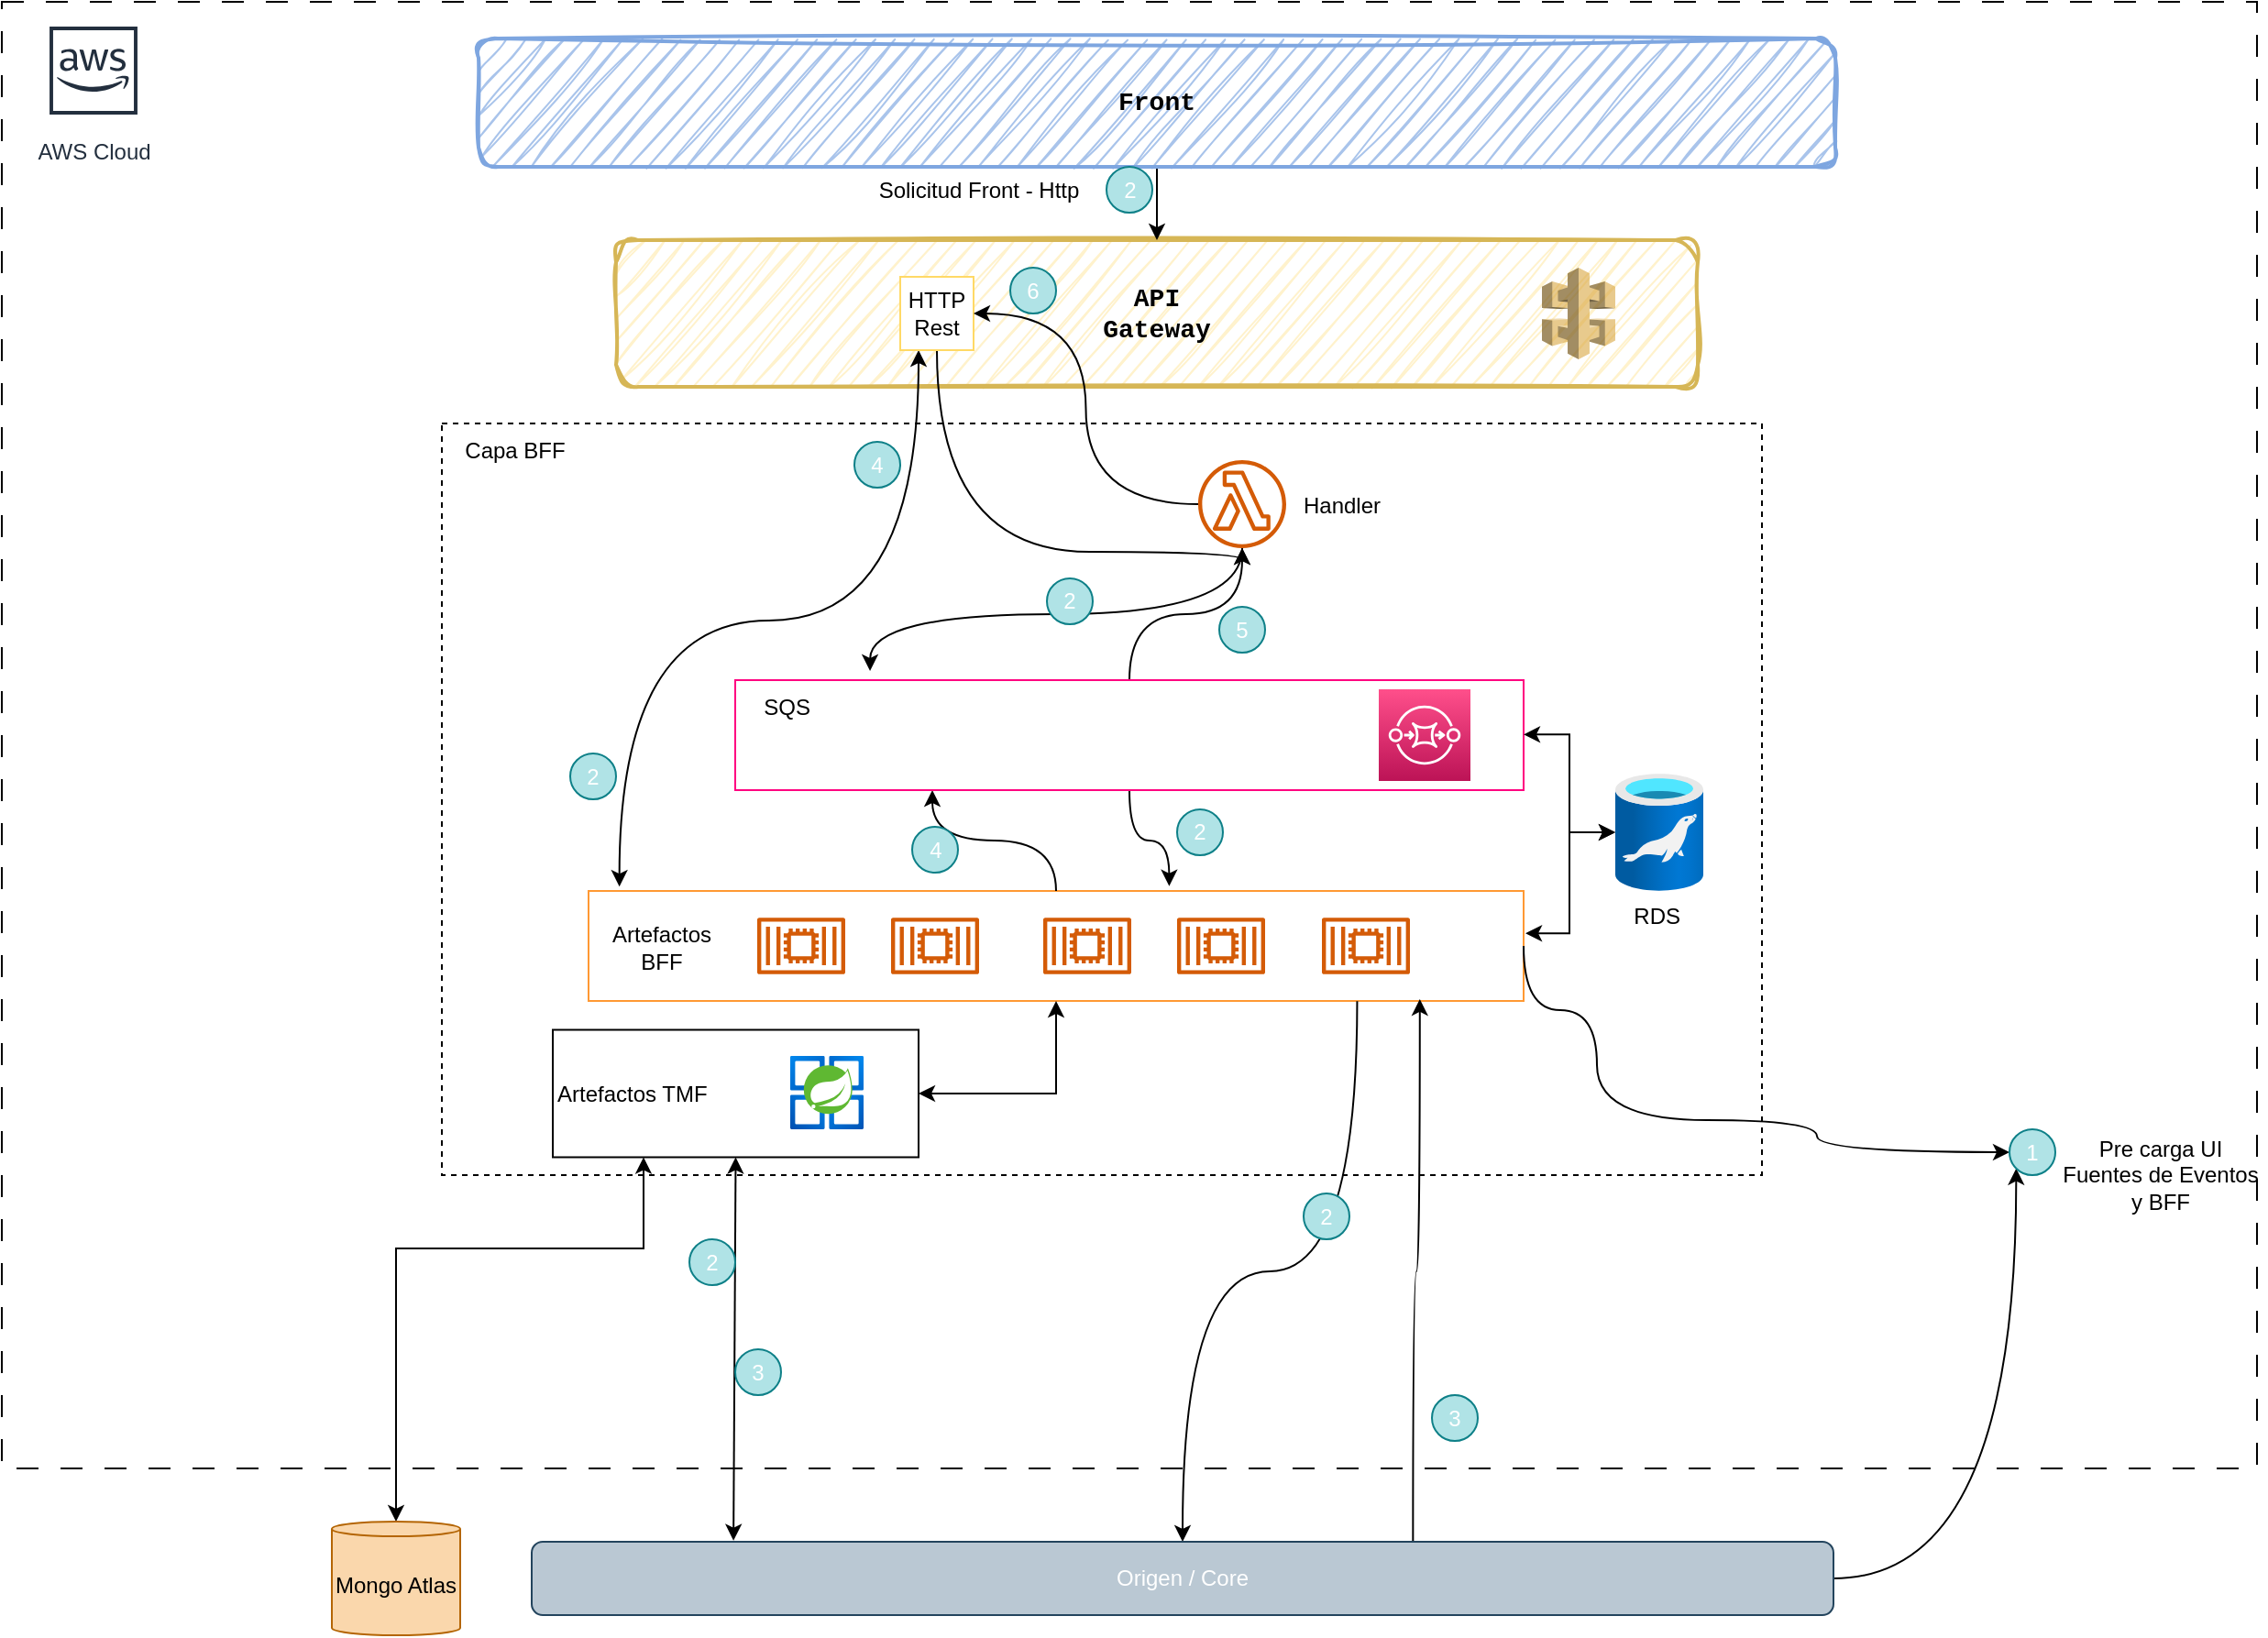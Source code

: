 <mxfile version="21.7.4" type="github">
  <diagram name="Página-1" id="j28CgCLm0zlX5Y3vUb_f">
    <mxGraphModel dx="1555" dy="423" grid="1" gridSize="10" guides="1" tooltips="1" connect="1" arrows="1" fold="1" page="1" pageScale="1" pageWidth="827" pageHeight="1169" math="0" shadow="0">
      <root>
        <mxCell id="0" />
        <mxCell id="1" parent="0" />
        <mxCell id="30X6FnK1sthkGadfS2QK-56" value="" style="rounded=0;whiteSpace=wrap;html=1;dashed=1;dashPattern=12 12;fillColor=none;" parent="1" vertex="1">
          <mxGeometry x="-250" y="10" width="1230" height="800" as="geometry" />
        </mxCell>
        <mxCell id="30X6FnK1sthkGadfS2QK-7" value="" style="rounded=0;whiteSpace=wrap;html=1;shadow=0;dashed=1;fillStyle=hatch;align=left;" parent="1" vertex="1">
          <mxGeometry x="-10" y="240" width="720" height="410" as="geometry" />
        </mxCell>
        <mxCell id="30X6FnK1sthkGadfS2QK-20" value="" style="rounded=0;whiteSpace=wrap;html=1;strokeColor=#FF9933;" parent="1" vertex="1">
          <mxGeometry x="70" y="495" width="510" height="60" as="geometry" />
        </mxCell>
        <mxCell id="30X6FnK1sthkGadfS2QK-40" style="edgeStyle=orthogonalEdgeStyle;rounded=0;orthogonalLoop=1;jettySize=auto;html=1;entryX=0.25;entryY=1;entryDx=0;entryDy=0;curved=1;exitX=0.5;exitY=0;exitDx=0;exitDy=0;" parent="1" target="30X6FnK1sthkGadfS2QK-15" edge="1" source="30X6FnK1sthkGadfS2QK-20">
          <mxGeometry relative="1" as="geometry">
            <mxPoint x="525" y="495" as="sourcePoint" />
          </mxGeometry>
        </mxCell>
        <mxCell id="30X6FnK1sthkGadfS2QK-36" style="edgeStyle=orthogonalEdgeStyle;rounded=0;orthogonalLoop=1;jettySize=auto;html=1;exitX=0.5;exitY=0;exitDx=0;exitDy=0;curved=1;" parent="1" source="30X6FnK1sthkGadfS2QK-15" target="30X6FnK1sthkGadfS2QK-10" edge="1">
          <mxGeometry relative="1" as="geometry">
            <mxPoint x="380" y="350" as="targetPoint" />
          </mxGeometry>
        </mxCell>
        <mxCell id="30X6FnK1sthkGadfS2QK-39" style="edgeStyle=orthogonalEdgeStyle;rounded=0;orthogonalLoop=1;jettySize=auto;html=1;entryX=0.621;entryY=-0.044;entryDx=0;entryDy=0;curved=1;entryPerimeter=0;" parent="1" source="30X6FnK1sthkGadfS2QK-15" edge="1" target="30X6FnK1sthkGadfS2QK-20">
          <mxGeometry relative="1" as="geometry">
            <mxPoint x="525" y="495" as="targetPoint" />
          </mxGeometry>
        </mxCell>
        <mxCell id="30X6FnK1sthkGadfS2QK-15" value="" style="rounded=0;whiteSpace=wrap;html=1;strokeColor=#FF0080;" parent="1" vertex="1">
          <mxGeometry x="150" y="380" width="430" height="60" as="geometry" />
        </mxCell>
        <mxCell id="30X6FnK1sthkGadfS2QK-1" value="&lt;font style=&quot;font-size: 14px;&quot; face=&quot;Courier New&quot;&gt;&lt;b&gt;API&lt;br&gt;Gateway&lt;/b&gt;&lt;/font&gt;" style="rounded=1;whiteSpace=wrap;html=1;fillColor=#fff2cc;strokeColor=#d6b656;strokeWidth=2;sketch=1;curveFitting=1;jiggle=2;" parent="1" vertex="1">
          <mxGeometry x="85" y="140" width="590" height="80" as="geometry" />
        </mxCell>
        <mxCell id="30X6FnK1sthkGadfS2QK-2" value="" style="outlineConnect=0;dashed=0;verticalLabelPosition=bottom;verticalAlign=top;align=center;html=1;shape=mxgraph.aws3.api_gateway;fillColor=#D9A741;gradientColor=none;opacity=60;" parent="1" vertex="1">
          <mxGeometry x="590" y="155" width="40" height="50" as="geometry" />
        </mxCell>
        <mxCell id="30X6FnK1sthkGadfS2QK-5" style="edgeStyle=orthogonalEdgeStyle;rounded=0;orthogonalLoop=1;jettySize=auto;html=1;entryX=0.5;entryY=0;entryDx=0;entryDy=0;" parent="1" source="30X6FnK1sthkGadfS2QK-3" target="30X6FnK1sthkGadfS2QK-1" edge="1">
          <mxGeometry relative="1" as="geometry" />
        </mxCell>
        <mxCell id="30X6FnK1sthkGadfS2QK-3" value="&lt;font face=&quot;Courier New&quot;&gt;&lt;span style=&quot;font-size: 14px;&quot;&gt;&lt;b&gt;Front&lt;/b&gt;&lt;/span&gt;&lt;/font&gt;" style="rounded=1;whiteSpace=wrap;html=1;fillColor=#A9C4EB;strokeColor=#7EA6E0;strokeWidth=2;sketch=1;curveFitting=1;jiggle=2;" parent="1" vertex="1">
          <mxGeometry x="10" y="30" width="740" height="70" as="geometry" />
        </mxCell>
        <mxCell id="30X6FnK1sthkGadfS2QK-11" style="edgeStyle=orthogonalEdgeStyle;rounded=0;orthogonalLoop=1;jettySize=auto;html=1;curved=1;" parent="1" source="30X6FnK1sthkGadfS2QK-6" target="30X6FnK1sthkGadfS2QK-10" edge="1">
          <mxGeometry relative="1" as="geometry">
            <Array as="points">
              <mxPoint x="260" y="310" />
            </Array>
          </mxGeometry>
        </mxCell>
        <mxCell id="30X6FnK1sthkGadfS2QK-23" style="edgeStyle=orthogonalEdgeStyle;rounded=0;orthogonalLoop=1;jettySize=auto;html=1;exitX=0.25;exitY=1;exitDx=0;exitDy=0;curved=1;entryX=0.033;entryY=-0.04;entryDx=0;entryDy=0;entryPerimeter=0;startArrow=classic;startFill=1;" parent="1" source="30X6FnK1sthkGadfS2QK-6" target="30X6FnK1sthkGadfS2QK-20" edge="1">
          <mxGeometry relative="1" as="geometry" />
        </mxCell>
        <mxCell id="30X6FnK1sthkGadfS2QK-6" value="HTTP Rest" style="rounded=0;whiteSpace=wrap;html=1;strokeColor=#FFD966;" parent="1" vertex="1">
          <mxGeometry x="240" y="160" width="40" height="40" as="geometry" />
        </mxCell>
        <mxCell id="30X6FnK1sthkGadfS2QK-9" value="Capa BFF" style="text;html=1;strokeColor=none;fillColor=none;align=center;verticalAlign=middle;whiteSpace=wrap;rounded=0;" parent="1" vertex="1">
          <mxGeometry y="240" width="60" height="30" as="geometry" />
        </mxCell>
        <mxCell id="30X6FnK1sthkGadfS2QK-37" style="edgeStyle=orthogonalEdgeStyle;rounded=0;orthogonalLoop=1;jettySize=auto;html=1;entryX=1;entryY=0.5;entryDx=0;entryDy=0;curved=1;" parent="1" source="30X6FnK1sthkGadfS2QK-10" target="30X6FnK1sthkGadfS2QK-6" edge="1">
          <mxGeometry relative="1" as="geometry" />
        </mxCell>
        <mxCell id="30X6FnK1sthkGadfS2QK-65" style="edgeStyle=orthogonalEdgeStyle;rounded=0;orthogonalLoop=1;jettySize=auto;html=1;entryX=0.171;entryY=-0.084;entryDx=0;entryDy=0;entryPerimeter=0;curved=1;" parent="1" source="30X6FnK1sthkGadfS2QK-10" target="30X6FnK1sthkGadfS2QK-15" edge="1">
          <mxGeometry relative="1" as="geometry" />
        </mxCell>
        <mxCell id="30X6FnK1sthkGadfS2QK-10" value="" style="sketch=0;outlineConnect=0;fontColor=#232F3E;gradientColor=none;fillColor=#D45B07;strokeColor=none;dashed=0;verticalLabelPosition=bottom;verticalAlign=top;align=center;html=1;fontSize=12;fontStyle=0;aspect=fixed;pointerEvents=1;shape=mxgraph.aws4.lambda_function;" parent="1" vertex="1">
          <mxGeometry x="402.5" y="260" width="48" height="48" as="geometry" />
        </mxCell>
        <mxCell id="30X6FnK1sthkGadfS2QK-14" value="" style="sketch=0;points=[[0,0,0],[0.25,0,0],[0.5,0,0],[0.75,0,0],[1,0,0],[0,1,0],[0.25,1,0],[0.5,1,0],[0.75,1,0],[1,1,0],[0,0.25,0],[0,0.5,0],[0,0.75,0],[1,0.25,0],[1,0.5,0],[1,0.75,0]];outlineConnect=0;fontColor=#232F3E;gradientColor=#FF4F8B;gradientDirection=north;fillColor=#BC1356;strokeColor=#ffffff;dashed=0;verticalLabelPosition=bottom;verticalAlign=top;align=center;html=1;fontSize=12;fontStyle=0;aspect=fixed;shape=mxgraph.aws4.resourceIcon;resIcon=mxgraph.aws4.sqs;" parent="1" vertex="1">
          <mxGeometry x="501" y="385" width="50" height="50" as="geometry" />
        </mxCell>
        <mxCell id="30X6FnK1sthkGadfS2QK-63" style="edgeStyle=orthogonalEdgeStyle;rounded=0;orthogonalLoop=1;jettySize=auto;html=1;entryX=0;entryY=0.5;entryDx=0;entryDy=0;curved=1;exitX=1;exitY=0.5;exitDx=0;exitDy=0;" parent="1" source="30X6FnK1sthkGadfS2QK-20" target="30X6FnK1sthkGadfS2QK-43" edge="1">
          <mxGeometry relative="1" as="geometry">
            <Array as="points">
              <mxPoint x="580" y="560" />
              <mxPoint x="620" y="560" />
              <mxPoint x="620" y="620" />
              <mxPoint x="740" y="620" />
              <mxPoint x="740" y="638" />
            </Array>
          </mxGeometry>
        </mxCell>
        <mxCell id="30X6FnK1sthkGadfS2QK-16" value="" style="sketch=0;outlineConnect=0;fontColor=#232F3E;gradientColor=none;fillColor=#D45B07;strokeColor=none;dashed=0;verticalLabelPosition=bottom;verticalAlign=top;align=center;html=1;fontSize=12;fontStyle=0;aspect=fixed;pointerEvents=1;shape=mxgraph.aws4.container_2;" parent="1" vertex="1">
          <mxGeometry x="391" y="509.5" width="48" height="31" as="geometry" />
        </mxCell>
        <mxCell id="30X6FnK1sthkGadfS2QK-68" style="edgeStyle=orthogonalEdgeStyle;rounded=0;orthogonalLoop=1;jettySize=auto;html=1;entryX=0.5;entryY=0;entryDx=0;entryDy=0;curved=1;exitX=0.822;exitY=1.002;exitDx=0;exitDy=0;exitPerimeter=0;" parent="1" source="30X6FnK1sthkGadfS2QK-20" target="30X6FnK1sthkGadfS2QK-24" edge="1">
          <mxGeometry relative="1" as="geometry">
            <mxPoint x="525" y="585" as="sourcePoint" />
          </mxGeometry>
        </mxCell>
        <mxCell id="30X6FnK1sthkGadfS2QK-19" value="SQS&amp;nbsp;" style="text;html=1;strokeColor=none;fillColor=none;align=center;verticalAlign=middle;whiteSpace=wrap;rounded=0;" parent="1" vertex="1">
          <mxGeometry x="150" y="380" width="60" height="30" as="geometry" />
        </mxCell>
        <mxCell id="30X6FnK1sthkGadfS2QK-21" value="" style="sketch=0;outlineConnect=0;fontColor=#232F3E;gradientColor=none;fillColor=#D45B07;strokeColor=none;dashed=0;verticalLabelPosition=bottom;verticalAlign=top;align=center;html=1;fontSize=12;fontStyle=0;aspect=fixed;pointerEvents=1;shape=mxgraph.aws4.container_2;" parent="1" vertex="1">
          <mxGeometry x="162" y="509.5" width="48" height="31" as="geometry" />
        </mxCell>
        <mxCell id="30X6FnK1sthkGadfS2QK-70" style="rounded=0;orthogonalLoop=1;jettySize=auto;html=1;exitX=0.5;exitY=1;exitDx=0;exitDy=0;startArrow=classic;startFill=1;entryX=0.155;entryY=-0.016;entryDx=0;entryDy=0;entryPerimeter=0;" parent="1" source="30X6FnK1sthkGadfS2QK-27" target="30X6FnK1sthkGadfS2QK-24" edge="1">
          <mxGeometry relative="1" as="geometry">
            <mxPoint x="155" y="848" as="targetPoint" />
          </mxGeometry>
        </mxCell>
        <mxCell id="30X6FnK1sthkGadfS2QK-22" value="Artefactos BFF" style="text;html=1;strokeColor=none;fillColor=none;align=center;verticalAlign=middle;whiteSpace=wrap;rounded=0;" parent="1" vertex="1">
          <mxGeometry x="80" y="510.5" width="60" height="30" as="geometry" />
        </mxCell>
        <mxCell id="30X6FnK1sthkGadfS2QK-25" style="edgeStyle=orthogonalEdgeStyle;rounded=0;orthogonalLoop=1;jettySize=auto;html=1;curved=1;entryX=0.889;entryY=0.983;entryDx=0;entryDy=0;entryPerimeter=0;exitX=0.677;exitY=0;exitDx=0;exitDy=0;exitPerimeter=0;" parent="1" source="30X6FnK1sthkGadfS2QK-24" target="30X6FnK1sthkGadfS2QK-20" edge="1">
          <mxGeometry relative="1" as="geometry">
            <mxPoint x="565.059" y="555" as="targetPoint" />
            <mxPoint x="524" y="850" as="sourcePoint" />
          </mxGeometry>
        </mxCell>
        <mxCell id="30X6FnK1sthkGadfS2QK-52" style="edgeStyle=orthogonalEdgeStyle;rounded=0;orthogonalLoop=1;jettySize=auto;html=1;entryX=0;entryY=1;entryDx=0;entryDy=0;curved=1;" parent="1" source="30X6FnK1sthkGadfS2QK-24" target="30X6FnK1sthkGadfS2QK-43" edge="1">
          <mxGeometry relative="1" as="geometry" />
        </mxCell>
        <mxCell id="30X6FnK1sthkGadfS2QK-24" value="&lt;font color=&quot;#ffffff&quot;&gt;Origen / Core&lt;/font&gt;" style="rounded=1;whiteSpace=wrap;html=1;fillColor=#bac8d3;strokeColor=#23445d;" parent="1" vertex="1">
          <mxGeometry x="39" y="850" width="710" height="40" as="geometry" />
        </mxCell>
        <mxCell id="8pZqOeu749Rebtgc4Ffc-4" style="edgeStyle=orthogonalEdgeStyle;rounded=0;orthogonalLoop=1;jettySize=auto;html=1;entryX=0.5;entryY=0;entryDx=0;entryDy=0;entryPerimeter=0;startArrow=classic;startFill=1;" edge="1" parent="1" source="30X6FnK1sthkGadfS2QK-27" target="30X6FnK1sthkGadfS2QK-28">
          <mxGeometry relative="1" as="geometry">
            <Array as="points">
              <mxPoint x="100" y="690" />
              <mxPoint x="-35" y="690" />
            </Array>
          </mxGeometry>
        </mxCell>
        <mxCell id="30X6FnK1sthkGadfS2QK-27" value="Artefactos TMF" style="rounded=0;whiteSpace=wrap;html=1;align=left;" parent="1" vertex="1">
          <mxGeometry x="50.5" y="570.75" width="199.5" height="69.5" as="geometry" />
        </mxCell>
        <mxCell id="30X6FnK1sthkGadfS2QK-28" value="Mongo Atlas" style="shape=cylinder3;whiteSpace=wrap;html=1;boundedLbl=1;backgroundOutline=1;size=4.0;fillColor=#fad7ac;strokeColor=#b46504;" parent="1" vertex="1">
          <mxGeometry x="-70" y="839" width="70" height="62" as="geometry" />
        </mxCell>
        <mxCell id="M8SR6TEkeNcFm_IKQ7-r-2" style="edgeStyle=orthogonalEdgeStyle;rounded=0;orthogonalLoop=1;jettySize=auto;html=1;entryX=0.5;entryY=1;entryDx=0;entryDy=0;exitX=1;exitY=0.5;exitDx=0;exitDy=0;startArrow=classic;startFill=1;" parent="1" source="30X6FnK1sthkGadfS2QK-27" target="30X6FnK1sthkGadfS2QK-20" edge="1">
          <mxGeometry relative="1" as="geometry" />
        </mxCell>
        <mxCell id="30X6FnK1sthkGadfS2QK-41" value="" style="image;aspect=fixed;html=1;points=[];align=center;fontSize=12;image=img/lib/azure2/compute/Azure_Spring_Cloud.svg;" parent="1" vertex="1">
          <mxGeometry x="180" y="585" width="40" height="40" as="geometry" />
        </mxCell>
        <mxCell id="30X6FnK1sthkGadfS2QK-43" value="1" style="ellipse;whiteSpace=wrap;html=1;aspect=fixed;fillColor=#b0e3e6;strokeColor=#0e8088;fontColor=#FFFFFF;" parent="1" vertex="1">
          <mxGeometry x="845" y="625" width="25" height="25" as="geometry" />
        </mxCell>
        <mxCell id="30X6FnK1sthkGadfS2QK-45" value="2" style="ellipse;whiteSpace=wrap;html=1;aspect=fixed;fillColor=#b0e3e6;strokeColor=#0e8088;fontColor=#FFFFFF;" parent="1" vertex="1">
          <mxGeometry x="352.5" y="100" width="25" height="25" as="geometry" />
        </mxCell>
        <mxCell id="30X6FnK1sthkGadfS2QK-46" value="2" style="ellipse;whiteSpace=wrap;html=1;aspect=fixed;fillColor=#b0e3e6;strokeColor=#0e8088;fontColor=#FFFFFF;" parent="1" vertex="1">
          <mxGeometry x="320" y="324.5" width="25" height="25" as="geometry" />
        </mxCell>
        <mxCell id="30X6FnK1sthkGadfS2QK-47" value="3" style="ellipse;whiteSpace=wrap;html=1;aspect=fixed;fillColor=#b0e3e6;strokeColor=#0e8088;fontColor=#FFFFFF;" parent="1" vertex="1">
          <mxGeometry x="530" y="770" width="25" height="25" as="geometry" />
        </mxCell>
        <mxCell id="30X6FnK1sthkGadfS2QK-48" value="4" style="ellipse;whiteSpace=wrap;html=1;aspect=fixed;fillColor=#b0e3e6;strokeColor=#0e8088;fontColor=#FFFFFF;" parent="1" vertex="1">
          <mxGeometry x="246.5" y="460" width="25" height="25" as="geometry" />
        </mxCell>
        <mxCell id="30X6FnK1sthkGadfS2QK-49" value="5" style="ellipse;whiteSpace=wrap;html=1;aspect=fixed;fillColor=#b0e3e6;strokeColor=#0e8088;fontColor=#FFFFFF;" parent="1" vertex="1">
          <mxGeometry x="414" y="340" width="25" height="25" as="geometry" />
        </mxCell>
        <mxCell id="30X6FnK1sthkGadfS2QK-50" value="6" style="ellipse;whiteSpace=wrap;html=1;aspect=fixed;fillColor=#b0e3e6;strokeColor=#0e8088;fontColor=#FFFFFF;" parent="1" vertex="1">
          <mxGeometry x="300" y="155" width="25" height="25" as="geometry" />
        </mxCell>
        <mxCell id="30X6FnK1sthkGadfS2QK-58" value="AWS Cloud" style="sketch=0;outlineConnect=0;fontColor=#232F3E;gradientColor=none;strokeColor=#232F3E;fillColor=#ffffff;dashed=0;verticalLabelPosition=bottom;verticalAlign=top;align=center;html=1;fontSize=12;fontStyle=0;aspect=fixed;shape=mxgraph.aws4.resourceIcon;resIcon=mxgraph.aws4.aws_cloud;" parent="1" vertex="1">
          <mxGeometry x="-230" y="17.5" width="60" height="60" as="geometry" />
        </mxCell>
        <mxCell id="30X6FnK1sthkGadfS2QK-61" value="Pre carga UI Fuentes de Eventos y BFF" style="text;html=1;strokeColor=none;fillColor=none;align=center;verticalAlign=middle;whiteSpace=wrap;rounded=0;" parent="1" vertex="1">
          <mxGeometry x="870" y="615" width="115" height="70" as="geometry" />
        </mxCell>
        <mxCell id="30X6FnK1sthkGadfS2QK-64" value="Solicitud Front - Http" style="text;html=1;strokeColor=none;fillColor=none;align=center;verticalAlign=middle;whiteSpace=wrap;rounded=0;" parent="1" vertex="1">
          <mxGeometry x="212.5" y="105" width="140" height="15" as="geometry" />
        </mxCell>
        <mxCell id="30X6FnK1sthkGadfS2QK-66" value="2" style="ellipse;whiteSpace=wrap;html=1;aspect=fixed;fillColor=#b0e3e6;strokeColor=#0e8088;fontColor=#FFFFFF;" parent="1" vertex="1">
          <mxGeometry x="391" y="450.5" width="25" height="25" as="geometry" />
        </mxCell>
        <mxCell id="30X6FnK1sthkGadfS2QK-69" value="2" style="ellipse;whiteSpace=wrap;html=1;aspect=fixed;fillColor=#b0e3e6;strokeColor=#0e8088;fontColor=#FFFFFF;" parent="1" vertex="1">
          <mxGeometry x="460" y="660" width="25" height="25" as="geometry" />
        </mxCell>
        <mxCell id="M8SR6TEkeNcFm_IKQ7-r-3" value="" style="sketch=0;outlineConnect=0;fontColor=#232F3E;gradientColor=none;fillColor=#D45B07;strokeColor=none;dashed=0;verticalLabelPosition=bottom;verticalAlign=top;align=center;html=1;fontSize=12;fontStyle=0;aspect=fixed;pointerEvents=1;shape=mxgraph.aws4.container_2;" parent="1" vertex="1">
          <mxGeometry x="235" y="509.5" width="48" height="31" as="geometry" />
        </mxCell>
        <mxCell id="M8SR6TEkeNcFm_IKQ7-r-4" value="" style="sketch=0;outlineConnect=0;fontColor=#232F3E;gradientColor=none;fillColor=#D45B07;strokeColor=none;dashed=0;verticalLabelPosition=bottom;verticalAlign=top;align=center;html=1;fontSize=12;fontStyle=0;aspect=fixed;pointerEvents=1;shape=mxgraph.aws4.container_2;" parent="1" vertex="1">
          <mxGeometry x="318" y="509.5" width="48" height="31" as="geometry" />
        </mxCell>
        <mxCell id="M8SR6TEkeNcFm_IKQ7-r-5" value="" style="sketch=0;outlineConnect=0;fontColor=#232F3E;gradientColor=none;fillColor=#D45B07;strokeColor=none;dashed=0;verticalLabelPosition=bottom;verticalAlign=top;align=center;html=1;fontSize=12;fontStyle=0;aspect=fixed;pointerEvents=1;shape=mxgraph.aws4.container_2;" parent="1" vertex="1">
          <mxGeometry x="470" y="509.5" width="48" height="31" as="geometry" />
        </mxCell>
        <mxCell id="8pZqOeu749Rebtgc4Ffc-9" style="edgeStyle=orthogonalEdgeStyle;rounded=0;orthogonalLoop=1;jettySize=auto;html=1;entryX=1;entryY=0.494;entryDx=0;entryDy=0;entryPerimeter=0;startArrow=classic;startFill=1;" edge="1" parent="1" source="8pZqOeu749Rebtgc4Ffc-1" target="30X6FnK1sthkGadfS2QK-15">
          <mxGeometry relative="1" as="geometry" />
        </mxCell>
        <mxCell id="8pZqOeu749Rebtgc4Ffc-10" style="edgeStyle=orthogonalEdgeStyle;rounded=0;orthogonalLoop=1;jettySize=auto;html=1;entryX=1.002;entryY=0.385;entryDx=0;entryDy=0;entryPerimeter=0;startArrow=classic;startFill=1;" edge="1" parent="1" source="8pZqOeu749Rebtgc4Ffc-1" target="30X6FnK1sthkGadfS2QK-20">
          <mxGeometry relative="1" as="geometry" />
        </mxCell>
        <mxCell id="8pZqOeu749Rebtgc4Ffc-1" value="RDS&amp;nbsp;" style="image;aspect=fixed;html=1;points=[];align=center;fontSize=12;image=img/lib/azure2/databases/Azure_Database_MariaDB_Server.svg;" vertex="1" parent="1">
          <mxGeometry x="630" y="431" width="48" height="64" as="geometry" />
        </mxCell>
        <mxCell id="8pZqOeu749Rebtgc4Ffc-8" value="Handler" style="text;html=1;strokeColor=none;fillColor=none;align=center;verticalAlign=middle;whiteSpace=wrap;rounded=0;" vertex="1" parent="1">
          <mxGeometry x="450.5" y="270" width="60" height="30" as="geometry" />
        </mxCell>
        <mxCell id="8pZqOeu749Rebtgc4Ffc-11" value="2" style="ellipse;whiteSpace=wrap;html=1;aspect=fixed;fillColor=#b0e3e6;strokeColor=#0e8088;fontColor=#FFFFFF;" vertex="1" parent="1">
          <mxGeometry x="125" y="685" width="25" height="25" as="geometry" />
        </mxCell>
        <mxCell id="8pZqOeu749Rebtgc4Ffc-12" value="3" style="ellipse;whiteSpace=wrap;html=1;aspect=fixed;fillColor=#b0e3e6;strokeColor=#0e8088;fontColor=#FFFFFF;" vertex="1" parent="1">
          <mxGeometry x="150" y="745" width="25" height="25" as="geometry" />
        </mxCell>
        <mxCell id="8pZqOeu749Rebtgc4Ffc-14" value="4" style="ellipse;whiteSpace=wrap;html=1;aspect=fixed;fillColor=#b0e3e6;strokeColor=#0e8088;fontColor=#FFFFFF;" vertex="1" parent="1">
          <mxGeometry x="215" y="250" width="25" height="25" as="geometry" />
        </mxCell>
        <mxCell id="8pZqOeu749Rebtgc4Ffc-15" value="2" style="ellipse;whiteSpace=wrap;html=1;aspect=fixed;fillColor=#b0e3e6;strokeColor=#0e8088;fontColor=#FFFFFF;" vertex="1" parent="1">
          <mxGeometry x="60" y="420" width="25" height="25" as="geometry" />
        </mxCell>
      </root>
    </mxGraphModel>
  </diagram>
</mxfile>
